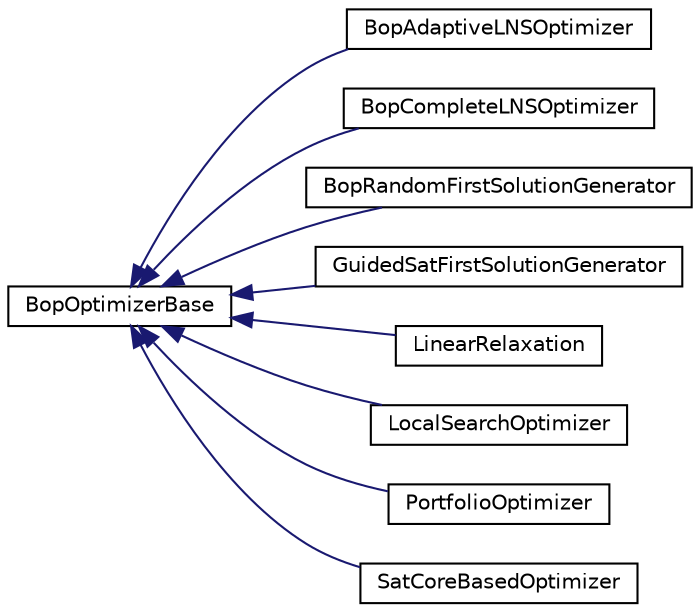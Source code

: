 digraph "Graphical Class Hierarchy"
{
 // LATEX_PDF_SIZE
  edge [fontname="Helvetica",fontsize="10",labelfontname="Helvetica",labelfontsize="10"];
  node [fontname="Helvetica",fontsize="10",shape=record];
  rankdir="LR";
  Node0 [label="BopOptimizerBase",height=0.2,width=0.4,color="black", fillcolor="white", style="filled",URL="$classoperations__research_1_1bop_1_1_bop_optimizer_base.html",tooltip=" "];
  Node0 -> Node1 [dir="back",color="midnightblue",fontsize="10",style="solid",fontname="Helvetica"];
  Node1 [label="BopAdaptiveLNSOptimizer",height=0.2,width=0.4,color="black", fillcolor="white", style="filled",URL="$classoperations__research_1_1bop_1_1_bop_adaptive_l_n_s_optimizer.html",tooltip=" "];
  Node0 -> Node2 [dir="back",color="midnightblue",fontsize="10",style="solid",fontname="Helvetica"];
  Node2 [label="BopCompleteLNSOptimizer",height=0.2,width=0.4,color="black", fillcolor="white", style="filled",URL="$classoperations__research_1_1bop_1_1_bop_complete_l_n_s_optimizer.html",tooltip=" "];
  Node0 -> Node3 [dir="back",color="midnightblue",fontsize="10",style="solid",fontname="Helvetica"];
  Node3 [label="BopRandomFirstSolutionGenerator",height=0.2,width=0.4,color="black", fillcolor="white", style="filled",URL="$classoperations__research_1_1bop_1_1_bop_random_first_solution_generator.html",tooltip=" "];
  Node0 -> Node4 [dir="back",color="midnightblue",fontsize="10",style="solid",fontname="Helvetica"];
  Node4 [label="GuidedSatFirstSolutionGenerator",height=0.2,width=0.4,color="black", fillcolor="white", style="filled",URL="$classoperations__research_1_1bop_1_1_guided_sat_first_solution_generator.html",tooltip=" "];
  Node0 -> Node5 [dir="back",color="midnightblue",fontsize="10",style="solid",fontname="Helvetica"];
  Node5 [label="LinearRelaxation",height=0.2,width=0.4,color="black", fillcolor="white", style="filled",URL="$classoperations__research_1_1bop_1_1_linear_relaxation.html",tooltip=" "];
  Node0 -> Node6 [dir="back",color="midnightblue",fontsize="10",style="solid",fontname="Helvetica"];
  Node6 [label="LocalSearchOptimizer",height=0.2,width=0.4,color="black", fillcolor="white", style="filled",URL="$classoperations__research_1_1bop_1_1_local_search_optimizer.html",tooltip=" "];
  Node0 -> Node7 [dir="back",color="midnightblue",fontsize="10",style="solid",fontname="Helvetica"];
  Node7 [label="PortfolioOptimizer",height=0.2,width=0.4,color="black", fillcolor="white", style="filled",URL="$classoperations__research_1_1bop_1_1_portfolio_optimizer.html",tooltip=" "];
  Node0 -> Node8 [dir="back",color="midnightblue",fontsize="10",style="solid",fontname="Helvetica"];
  Node8 [label="SatCoreBasedOptimizer",height=0.2,width=0.4,color="black", fillcolor="white", style="filled",URL="$classoperations__research_1_1bop_1_1_sat_core_based_optimizer.html",tooltip=" "];
}
